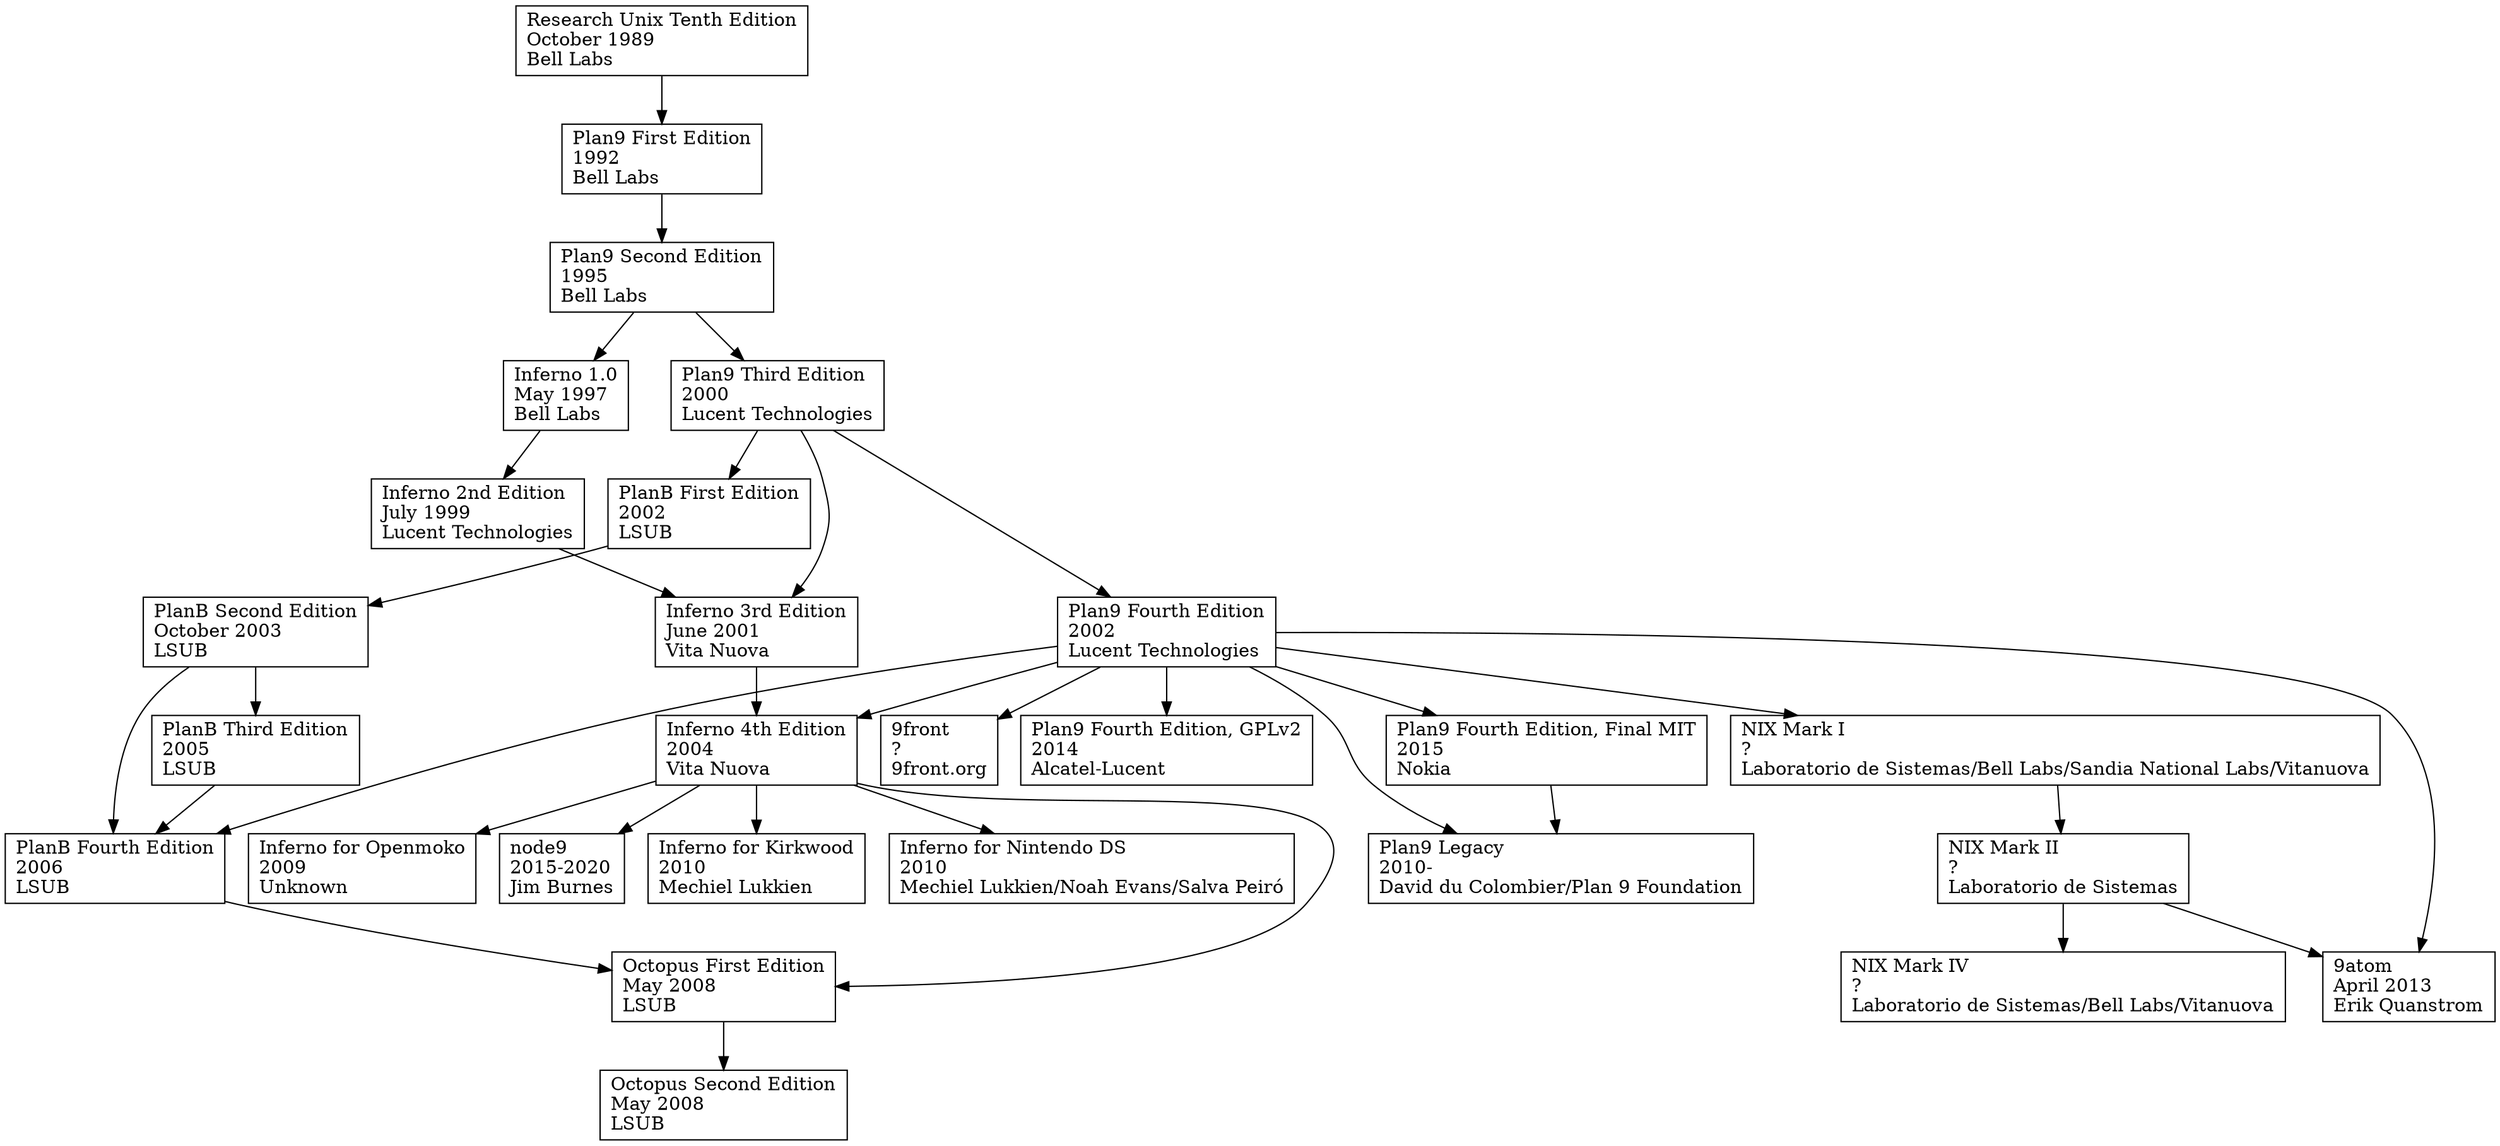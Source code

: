 digraph D {

        node [shape=record];

        // --------------------
        // Research Unix

        // unix7ed [label="Research Unix Seventh Edition\lJanuary 1979\lBell Labs\l"]
        // unix8ed [label="Research Unix Eighth Edition\lFebruary 1985\lBell Labs\l"]
        // unix9ed [label="Research Unix Ninth Edition\lSeptember 1986\lBell Labs\l"]
        unix10ed [label="Research Unix Tenth Edition\lOctober 1989\lBell Labs\l"]

        // --------------------
        // Plan 9 from Bell Labs

        p91ed [label="Plan9 First Edition\l1992\lBell Labs\l"]
        p92ed [label="Plan9 Second Edition\l1995\lBell Labs\l"]
        p93ed [label="Plan9 Third Edition\l2000\lLucent Technologies\l"]
        p94ed [label="Plan9 Fourth Edition\l2002\lLucent Technologies\l"]

        p94ed_gpl [label="Plan9 Fourth Edition, GPLv2\l2014\lAlcatel-Lucent\l"]
        p94ed_final [label="Plan9 Fourth Edition, Final MIT\l2015\lNokia\l"]

        // --------------------
        // 9legacy
        // originally, a set of patches against sources @ Bell Labs, maintained by David du Colombier
        // now a full distrubtion, at 9legacy.org

        p9legacy [label="Plan9 Legacy\l2010-\lDavid du Colombier/Plan 9 Foundation\l"]


        // --------------------
        // Plan B
        // nemo & co

        // 1st ed, user man tr
        planb1ed [label="PlanB First Edition\l2002\lLSUB\l"]

        // 2nd edition user manual, Postscript
        planb2ed [label="PlanB Second Edition\lOctober 2003\lLSUB\l"]

        // 3rd ed user manual, GSYC-TR-2005-04
        planb3ed [label="PlanB Third Edition\l2005\lLSUB\l"]

        // 4th ed user manual
        // 4th ed source at https://github.com/fjballest/planb
        planb4ed [label="PlanB Fourth Edition\l2006\lLSUB\l"]

        // --------------------
        // Octopus
        octopus1ed [label="Octopus First Edition\lMay 2008\lLSUB\l"]

        // 2nd Edition
        octopus2ed [label="Octopus Second Edition\lMay 2008\lLSUB\l"]

        // --------------------
        // NIX

        nixmk1 [label="NIX Mark I\l?\lLaboratorio de Sistemas/Bell Labs/Sandia National Labs/Vitanuova\l"]
        nixmk2 [label="NIX Mark II\l?\lLaboratorio de Sistemas\l"]
        nixmk4 [label="NIX Mark IV\l?\lLaboratorio de Sistemas/Bell Labs/Vitanuova\l"]

        // --------------------
        // 9atom

        p9atom [label="9atom\lApril 2013\lErik Quanstrom\l"]

        // --------------------
        // 9front

        p9front [label="9front\l?\l9front.org\l"]

        // --------------------
        // node9

        node9 [label="node9\l2015-2020\lJim Burnes\l"]

        // --------------------
        // Inferno

        inferno1ed [label="Inferno 1.0\lMay 1997\lBell Labs\l"]
        inferno2ed [label="Inferno 2nd Edition\lJuly 1999\lLucent Technologies\l"]
        inferno3ed [label="Inferno 3rd Edition\lJune 2001\lVita Nuova\l"]
        inferno4ed [label="Inferno 4th Edition\l2004\lVita Nuova\l"]

        // --------------------
        // Inferno for Sheevaplug (Marvell Kirkwood)
        // https://github.com/mjl-/inferno-kirkwood

        inferno_kirkwood [label="Inferno for Kirkwood\l2010\lMechiel Lukkien\l"]

        // --------------------
        // Inferno for Nintendo DS


        inferno_ds [label="Inferno for Nintendo DS\l2010\lMechiel Lukkien/Noah Evans/Salva Peiró\l"]

        // --------------------
        // Inferno for Nintendo DS
        // https://github.com/Plan9-Archive/inferno-openmoko

        inferno_openmoko [label="Inferno for Openmoko\l2009\lUnknown\l"]



        // unix7ed       -> unix8ed
        // unix8ed       -> unix9ed
        // unix9ed       -> unix10ed
        unix10ed      -> p91ed

        p91ed         -> p92ed
        p92ed         -> p93ed
        p93ed         -> p94ed

        p94ed         -> p9legacy
        p94ed         -> p94ed_gpl
        p94ed         -> p94ed_final

        p94ed_final   -> p9legacy

        p92ed         -> inferno1ed
        inferno1ed    -> inferno2ed
        inferno2ed    -> inferno3ed
        p93ed         -> inferno3ed
        inferno3ed    -> inferno4ed
        p94ed         -> inferno4ed

        // PlanB based on Plan9, 3rd edition (guess, based on dates)
        p93ed         -> planb1ed

        planb1ed      -> planb2ed

        planb2ed      -> planb3ed

        planb2ed      -> planb4ed
        planb3ed      -> planb4ed
        p94ed         -> planb4ed

        planb4ed      -> octopus1ed
        inferno4ed    -> octopus1ed
        octopus1ed    -> octopus2ed

        p94ed         -> nixmk1
        nixmk1        -> nixmk2
        nixmk2        -> nixmk4

        nixmk2        -> p9atom
        p94ed         -> p9atom

        p94ed         -> p9front

        inferno4ed    -> node9

        inferno4ed    -> inferno_kirkwood

        inferno4ed    -> inferno_ds

        inferno4ed    -> inferno_openmoko
}